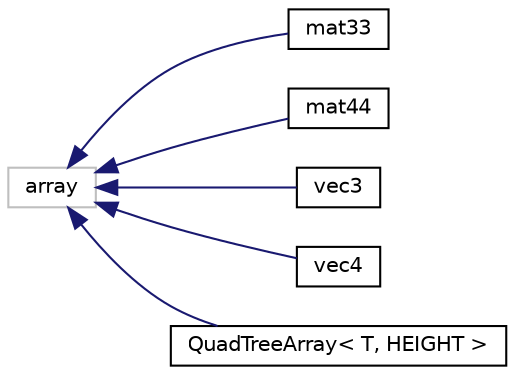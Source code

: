 digraph "Graphical Class Hierarchy"
{
 // LATEX_PDF_SIZE
  bgcolor="transparent";
  edge [fontname="Helvetica",fontsize="10",labelfontname="Helvetica",labelfontsize="10"];
  node [fontname="Helvetica",fontsize="10",shape=record];
  rankdir="LR";
  Node11 [label="array",height=0.2,width=0.4,color="grey75",tooltip=" "];
  Node11 -> Node0 [dir="back",color="midnightblue",fontsize="10",style="solid",fontname="Helvetica"];
  Node0 [label="mat33",height=0.2,width=0.4,color="black",URL="$structfilament_1_1std140_1_1mat33.html",tooltip=" "];
  Node11 -> Node13 [dir="back",color="midnightblue",fontsize="10",style="solid",fontname="Helvetica"];
  Node13 [label="mat44",height=0.2,width=0.4,color="black",URL="$structfilament_1_1std140_1_1mat44.html",tooltip=" "];
  Node11 -> Node14 [dir="back",color="midnightblue",fontsize="10",style="solid",fontname="Helvetica"];
  Node14 [label="vec3",height=0.2,width=0.4,color="black",URL="$structfilament_1_1std140_1_1vec3.html",tooltip=" "];
  Node11 -> Node15 [dir="back",color="midnightblue",fontsize="10",style="solid",fontname="Helvetica"];
  Node15 [label="vec4",height=0.2,width=0.4,color="black",URL="$structfilament_1_1std140_1_1vec4.html",tooltip=" "];
  Node11 -> Node16 [dir="back",color="midnightblue",fontsize="10",style="solid",fontname="Helvetica"];
  Node16 [label="QuadTreeArray\< T, HEIGHT \>",height=0.2,width=0.4,color="black",URL="$classutils_1_1_quad_tree_array.html",tooltip="A Quad-tree encoded as an array."];
}
